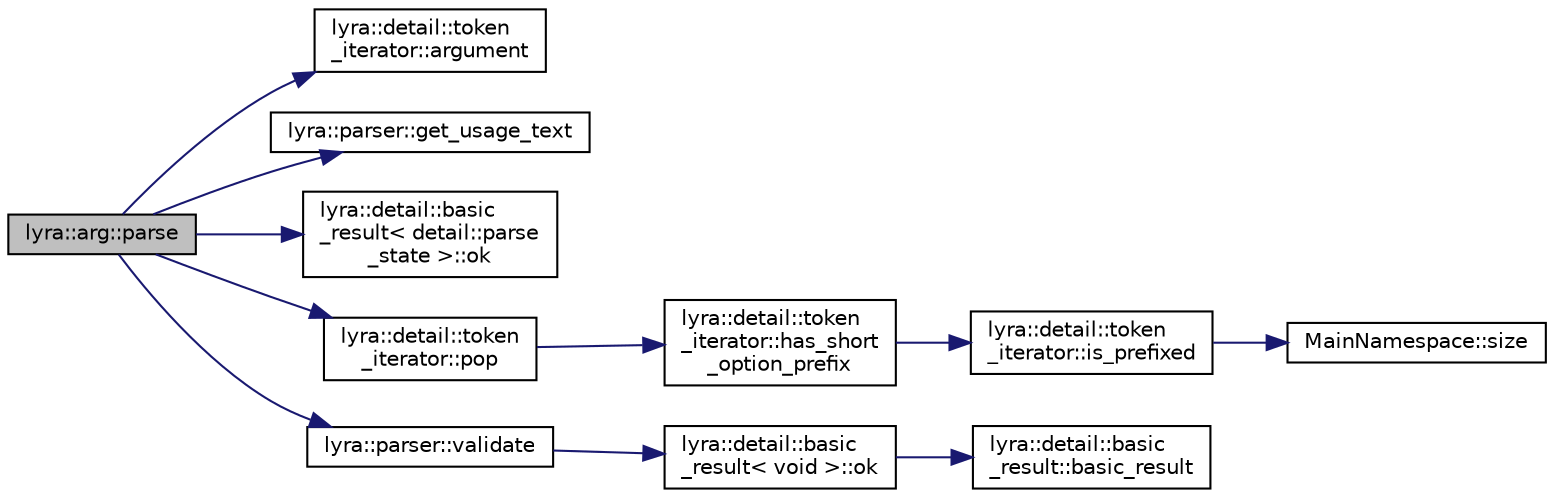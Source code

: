 digraph "lyra::arg::parse"
{
 // INTERACTIVE_SVG=YES
 // LATEX_PDF_SIZE
  edge [fontname="Helvetica",fontsize="10",labelfontname="Helvetica",labelfontsize="10"];
  node [fontname="Helvetica",fontsize="10",shape=record];
  rankdir="LR";
  Node1 [label="lyra::arg::parse",height=0.2,width=0.4,color="black", fillcolor="grey75", style="filled", fontcolor="black",tooltip=" "];
  Node1 -> Node2 [color="midnightblue",fontsize="10",style="solid",fontname="Helvetica"];
  Node2 [label="lyra::detail::token\l_iterator::argument",height=0.2,width=0.4,color="black", fillcolor="white", style="filled",URL="$classlyra_1_1detail_1_1token__iterator.html#ac3007dcca2221df17bcfba6815a60aff",tooltip=" "];
  Node1 -> Node3 [color="midnightblue",fontsize="10",style="solid",fontname="Helvetica"];
  Node3 [label="lyra::parser::get_usage_text",height=0.2,width=0.4,color="black", fillcolor="white", style="filled",URL="$classlyra_1_1parser.html#a59a2a42cea85955a811279a463777b9d",tooltip=" "];
  Node1 -> Node4 [color="midnightblue",fontsize="10",style="solid",fontname="Helvetica"];
  Node4 [label="lyra::detail::basic\l_result\< detail::parse\l_state \>::ok",height=0.2,width=0.4,color="black", fillcolor="white", style="filled",URL="$classlyra_1_1detail_1_1basic__result.html#aee577409a431e215136ffc0764e5432b",tooltip=" "];
  Node1 -> Node5 [color="midnightblue",fontsize="10",style="solid",fontname="Helvetica"];
  Node5 [label="lyra::detail::token\l_iterator::pop",height=0.2,width=0.4,color="black", fillcolor="white", style="filled",URL="$classlyra_1_1detail_1_1token__iterator.html#a017af8979ef14eac5c1fd010b1391035",tooltip=" "];
  Node5 -> Node6 [color="midnightblue",fontsize="10",style="solid",fontname="Helvetica"];
  Node6 [label="lyra::detail::token\l_iterator::has_short\l_option_prefix",height=0.2,width=0.4,color="black", fillcolor="white", style="filled",URL="$classlyra_1_1detail_1_1token__iterator.html#a368b12d3ecc2c462c24e1d8723ce5f4f",tooltip=" "];
  Node6 -> Node7 [color="midnightblue",fontsize="10",style="solid",fontname="Helvetica"];
  Node7 [label="lyra::detail::token\l_iterator::is_prefixed",height=0.2,width=0.4,color="black", fillcolor="white", style="filled",URL="$classlyra_1_1detail_1_1token__iterator.html#a3f0301c7bb2bfe10f71739a26f9af219",tooltip=" "];
  Node7 -> Node8 [color="midnightblue",fontsize="10",style="solid",fontname="Helvetica"];
  Node8 [label="MainNamespace::size",height=0.2,width=0.4,color="black", fillcolor="white", style="filled",URL="$namespace_main_namespace.html#a8104aa37d7d31758ac725060a96f07d9",tooltip=" "];
  Node1 -> Node9 [color="midnightblue",fontsize="10",style="solid",fontname="Helvetica"];
  Node9 [label="lyra::parser::validate",height=0.2,width=0.4,color="black", fillcolor="white", style="filled",URL="$classlyra_1_1parser.html#ab9d9c5b96021198e37bb80f2df888f71",tooltip=" "];
  Node9 -> Node10 [color="midnightblue",fontsize="10",style="solid",fontname="Helvetica"];
  Node10 [label="lyra::detail::basic\l_result\< void \>::ok",height=0.2,width=0.4,color="black", fillcolor="white", style="filled",URL="$classlyra_1_1detail_1_1basic__result_3_01void_01_4.html#a3a596bcb3b08ecd14c8580a10f33a051",tooltip=" "];
  Node10 -> Node11 [color="midnightblue",fontsize="10",style="solid",fontname="Helvetica"];
  Node11 [label="lyra::detail::basic\l_result::basic_result",height=0.2,width=0.4,color="black", fillcolor="white", style="filled",URL="$classlyra_1_1detail_1_1basic__result.html#a2a6448a9babcc3d583edff8f13e076b9",tooltip=" "];
}

